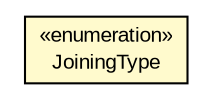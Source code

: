 #!/usr/local/bin/dot
#
# Class diagram 
# Generated by UMLGraph version R5_6-24-gf6e263 (http://www.umlgraph.org/)
#

digraph G {
	edge [fontname="arial",fontsize=10,labelfontname="arial",labelfontsize=10];
	node [fontname="arial",fontsize=10,shape=plaintext];
	nodesep=0.25;
	ranksep=0.5;
	// org.miloss.fgsms.services.interfaces.policyconfiguration.JoiningType
	c748175 [label=<<table title="org.miloss.fgsms.services.interfaces.policyconfiguration.JoiningType" border="0" cellborder="1" cellspacing="0" cellpadding="2" port="p" bgcolor="lemonChiffon" href="./JoiningType.html">
		<tr><td><table border="0" cellspacing="0" cellpadding="1">
<tr><td align="center" balign="center"> &#171;enumeration&#187; </td></tr>
<tr><td align="center" balign="center"> JoiningType </td></tr>
		</table></td></tr>
		</table>>, URL="./JoiningType.html", fontname="arial", fontcolor="black", fontsize=10.0];
}

